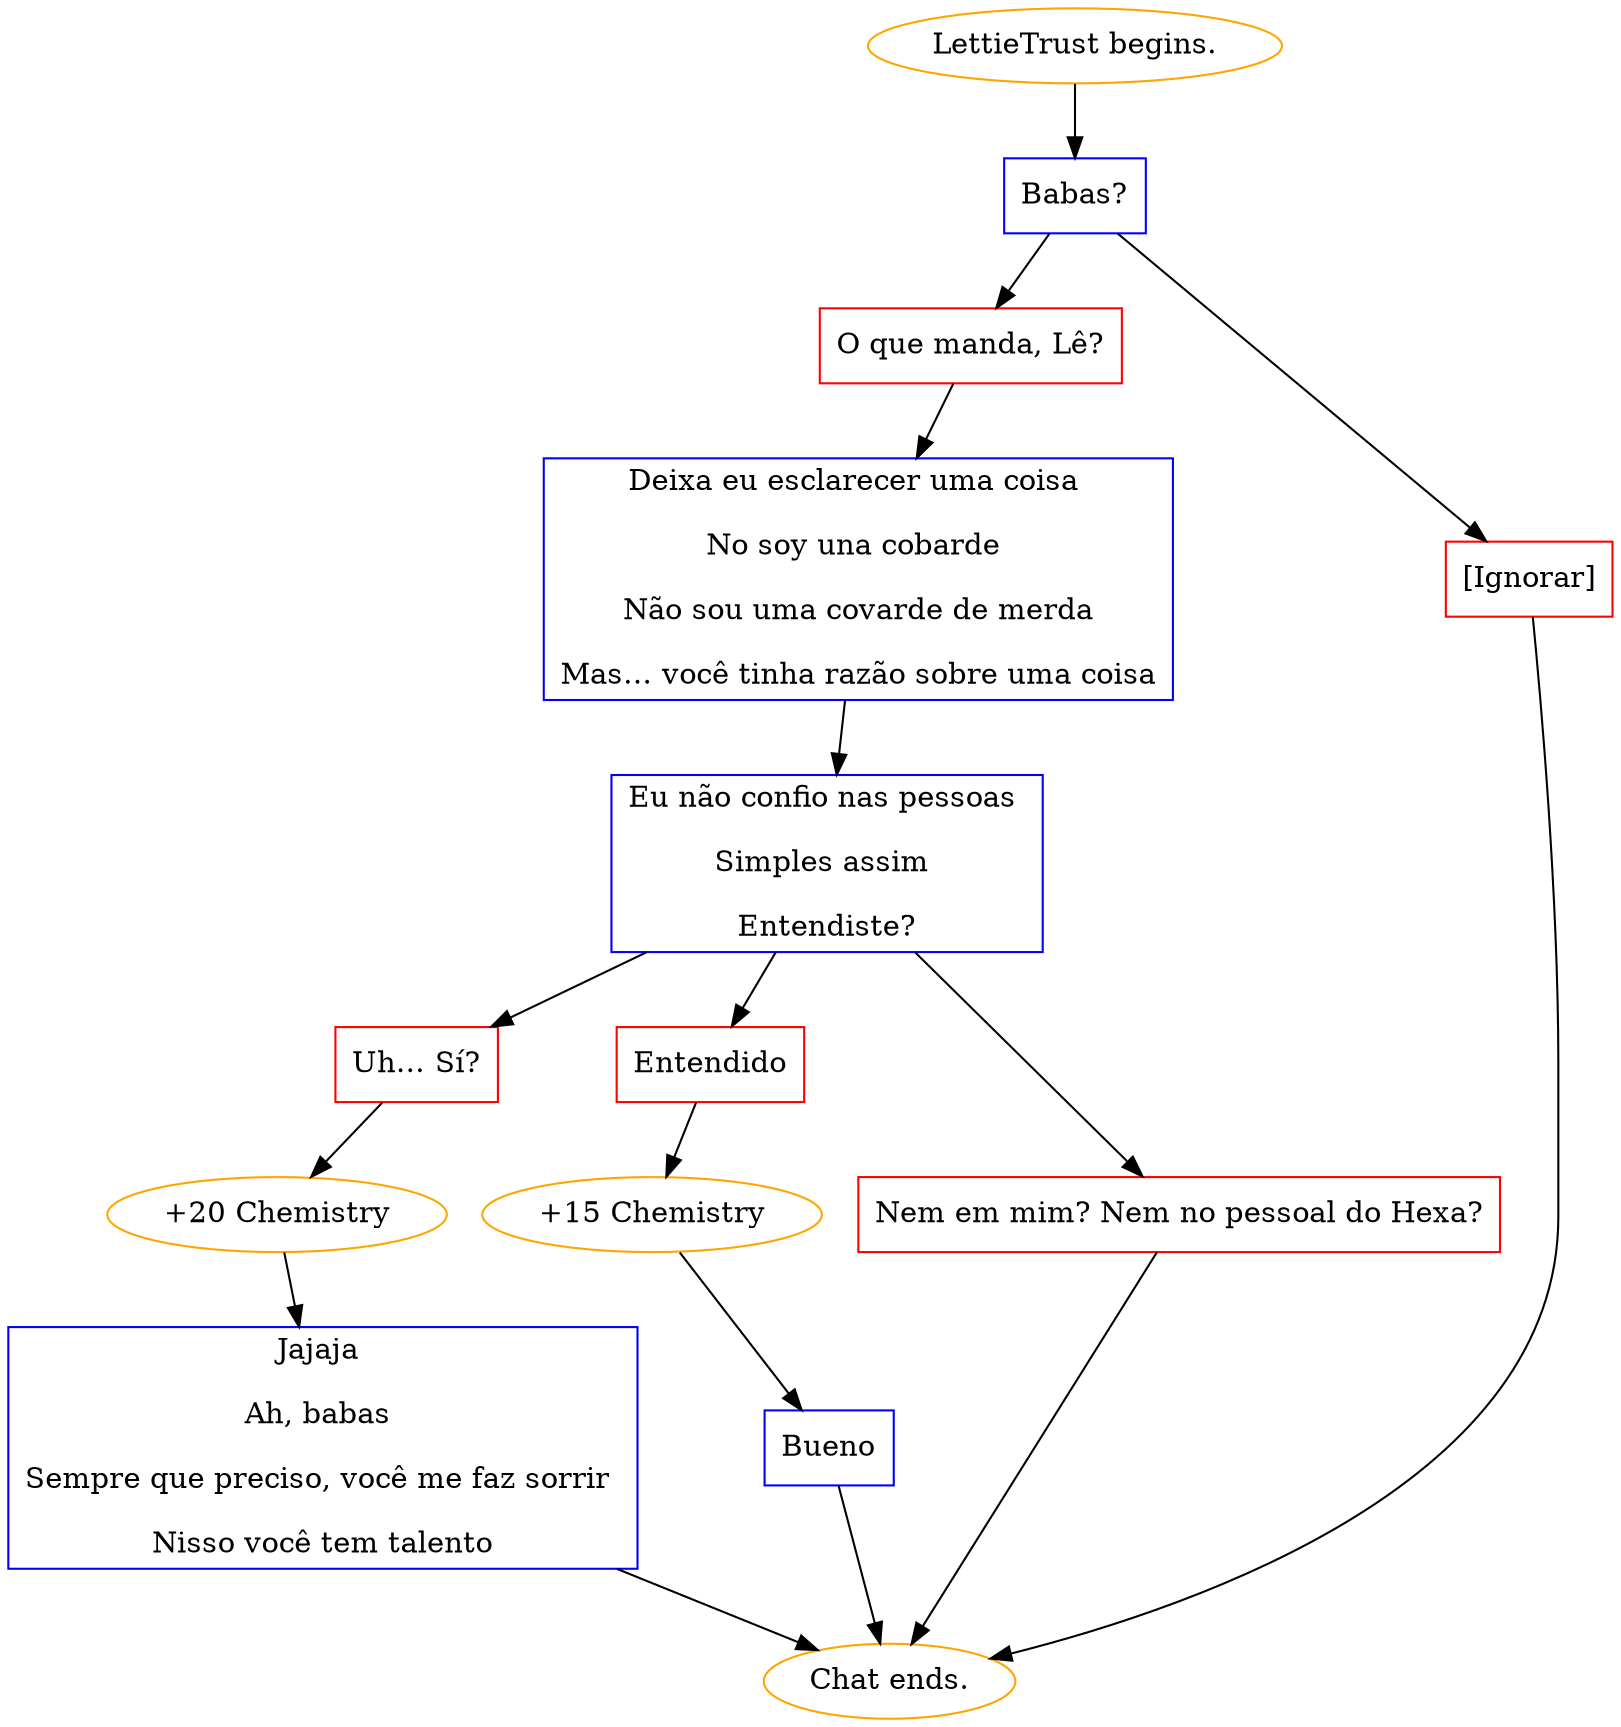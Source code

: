 digraph {
	"LettieTrust begins." [color=orange];
		"LettieTrust begins." -> j2202237519;
	j2202237519 [label="Babas?",shape=box,color=blue];
		j2202237519 -> j1599506726;
		j2202237519 -> j1678137900;
	j1599506726 [label="O que manda, Lê?",shape=box,color=red];
		j1599506726 -> j3548533113;
	j1678137900 [label="[Ignorar]",shape=box,color=red];
		j1678137900 -> "Chat ends.";
	j3548533113 [label="Deixa eu esclarecer uma coisa 
No soy una cobarde 
Não sou uma covarde de merda
Mas… você tinha razão sobre uma coisa",shape=box,color=blue];
		j3548533113 -> j3062635519;
	"Chat ends." [color=orange];
	j3062635519 [label="Eu não confio nas pessoas 
Simples assim 
Entendiste?",shape=box,color=blue];
		j3062635519 -> j70538181;
		j3062635519 -> j3559591750;
		j3062635519 -> j4193353956;
	j70538181 [label="Uh… Sí?",shape=box,color=red];
		j70538181 -> j2410257768;
	j3559591750 [label="Entendido",shape=box,color=red];
		j3559591750 -> j1063159804;
	j4193353956 [label="Nem em mim? Nem no pessoal do Hexa?",shape=box,color=red];
		j4193353956 -> "Chat ends.";
	j2410257768 [label="+20 Chemistry",color=orange];
		j2410257768 -> j1079528209;
	j1063159804 [label="+15 Chemistry",color=orange];
		j1063159804 -> j3748645904;
	j1079528209 [label="Jajaja 
Ah, babas 
Sempre que preciso, você me faz sorrir 
Nisso você tem talento",shape=box,color=blue];
		j1079528209 -> "Chat ends.";
	j3748645904 [label="Bueno",shape=box,color=blue];
		j3748645904 -> "Chat ends.";
}